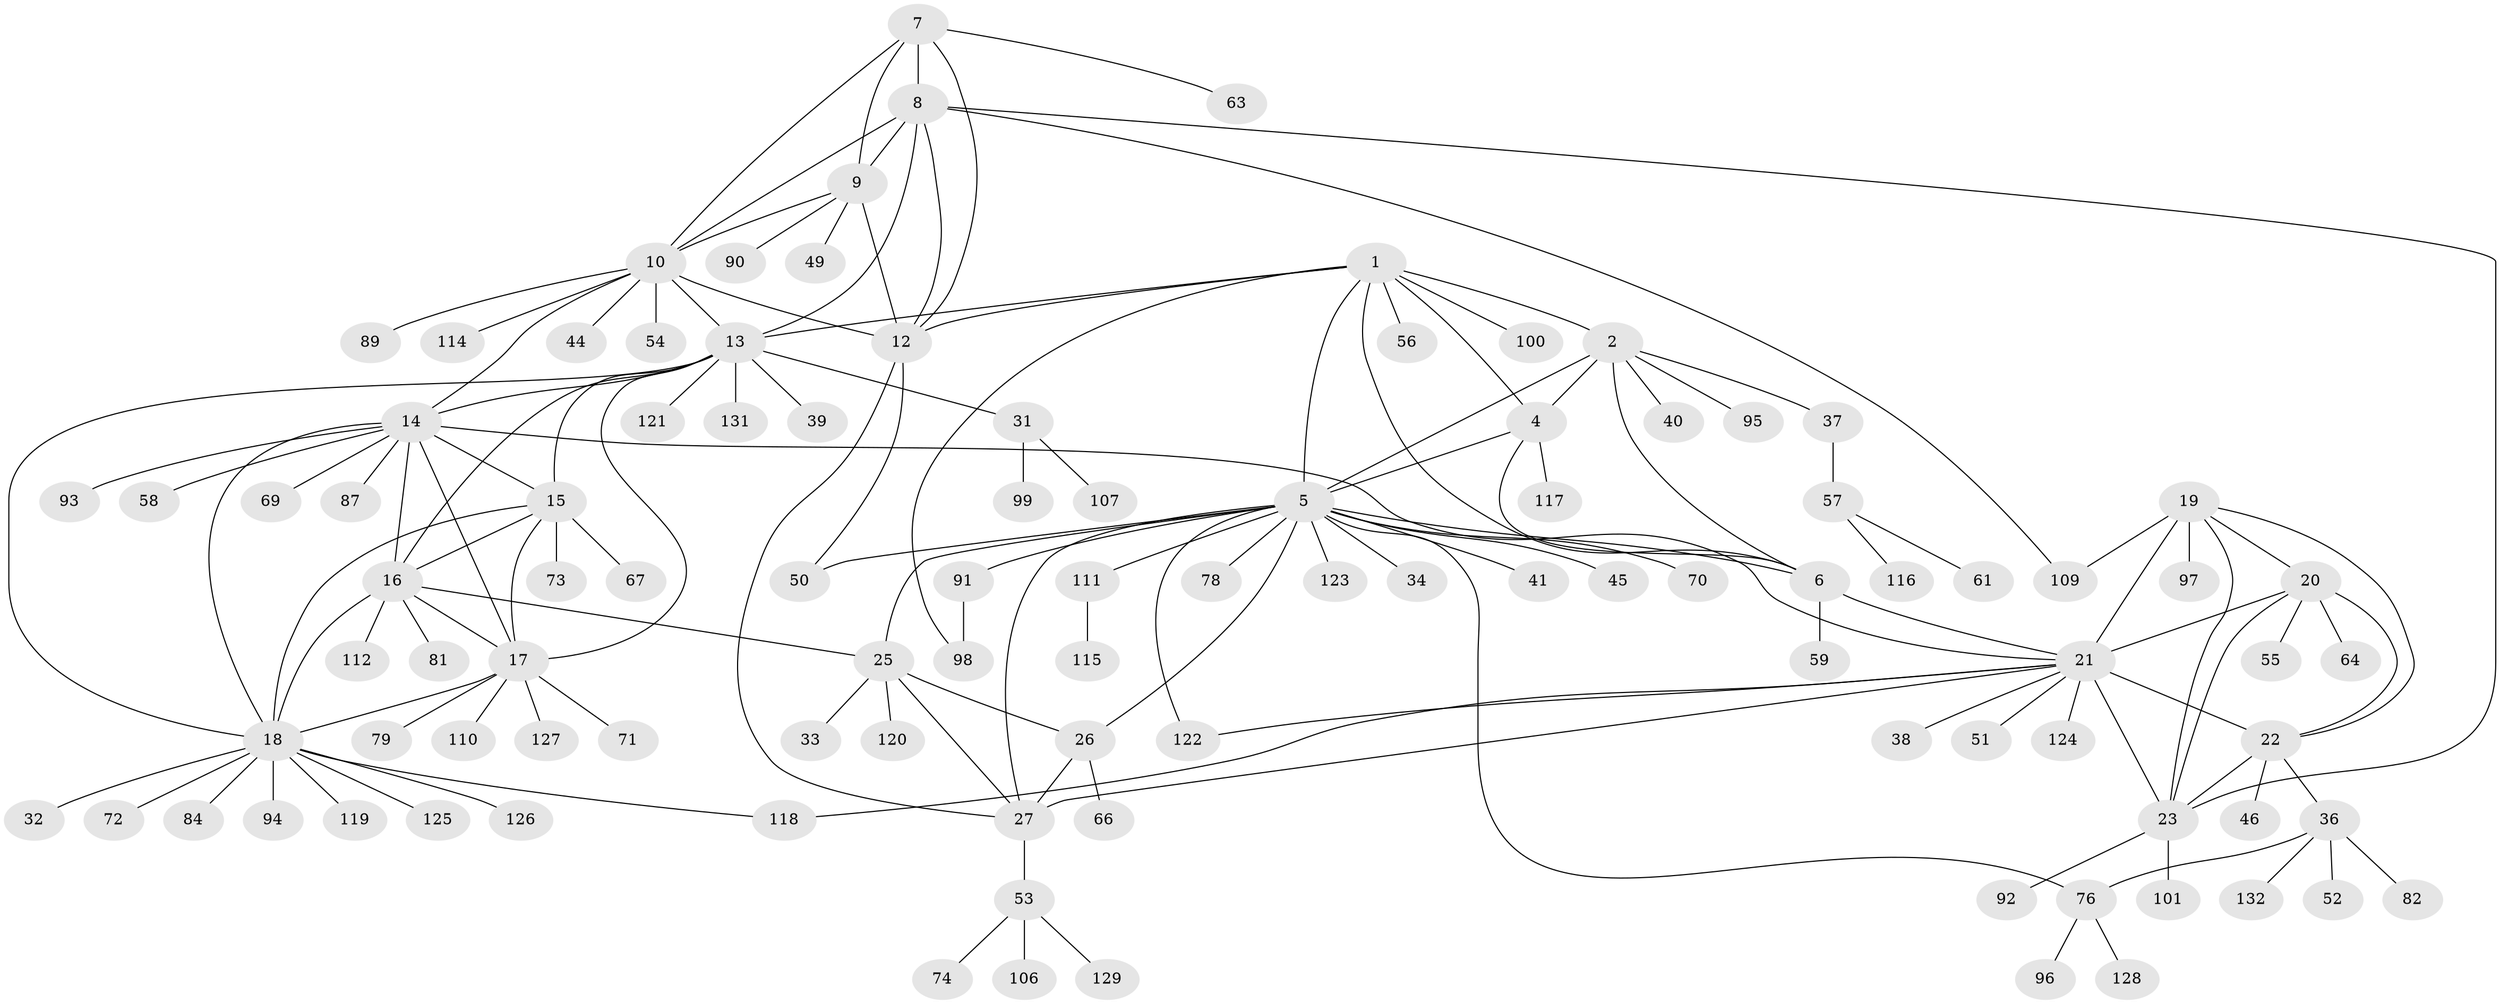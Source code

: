 // Generated by graph-tools (version 1.1) at 2025/24/03/03/25 07:24:16]
// undirected, 103 vertices, 147 edges
graph export_dot {
graph [start="1"]
  node [color=gray90,style=filled];
  1 [super="+108"];
  2 [super="+3"];
  4 [super="+104"];
  5 [super="+29"];
  6 [super="+68"];
  7 [super="+35"];
  8 [super="+11"];
  9 [super="+60"];
  10 [super="+47"];
  12 [super="+103"];
  13 [super="+105"];
  14 [super="+62"];
  15 [super="+77"];
  16 [super="+65"];
  17 [super="+48"];
  18 [super="+80"];
  19;
  20 [super="+83"];
  21 [super="+24"];
  22;
  23 [super="+113"];
  25 [super="+43"];
  26 [super="+28"];
  27 [super="+30"];
  31;
  32;
  33;
  34;
  36 [super="+86"];
  37;
  38;
  39;
  40;
  41 [super="+42"];
  44;
  45;
  46;
  49;
  50;
  51;
  52;
  53 [super="+75"];
  54;
  55;
  56;
  57;
  58;
  59 [super="+88"];
  61;
  63;
  64 [super="+85"];
  66;
  67;
  69;
  70;
  71;
  72;
  73;
  74;
  76 [super="+102"];
  78;
  79;
  81;
  82;
  84;
  87;
  89;
  90;
  91;
  92;
  93;
  94;
  95;
  96;
  97;
  98;
  99;
  100;
  101;
  106;
  107;
  109;
  110;
  111 [super="+133"];
  112;
  114;
  115;
  116;
  117;
  118;
  119;
  120;
  121;
  122;
  123;
  124;
  125;
  126 [super="+130"];
  127;
  128;
  129;
  131;
  132;
  1 -- 2 [weight=2];
  1 -- 4;
  1 -- 5;
  1 -- 6;
  1 -- 12;
  1 -- 13;
  1 -- 56;
  1 -- 98;
  1 -- 100;
  2 -- 4 [weight=2];
  2 -- 5 [weight=2];
  2 -- 6 [weight=2];
  2 -- 37;
  2 -- 40;
  2 -- 95;
  4 -- 5;
  4 -- 6;
  4 -- 117;
  5 -- 6;
  5 -- 41;
  5 -- 50;
  5 -- 70;
  5 -- 78;
  5 -- 123;
  5 -- 34;
  5 -- 122;
  5 -- 91;
  5 -- 76;
  5 -- 45;
  5 -- 111;
  5 -- 25;
  5 -- 26 [weight=2];
  5 -- 27 [weight=2];
  6 -- 21;
  6 -- 59;
  7 -- 8 [weight=2];
  7 -- 9;
  7 -- 10;
  7 -- 12;
  7 -- 63;
  8 -- 9 [weight=2];
  8 -- 10 [weight=2];
  8 -- 12 [weight=2];
  8 -- 23;
  8 -- 13;
  8 -- 109;
  9 -- 10;
  9 -- 12;
  9 -- 49;
  9 -- 90;
  10 -- 12;
  10 -- 44;
  10 -- 54;
  10 -- 89;
  10 -- 114;
  10 -- 14;
  10 -- 13;
  12 -- 27;
  12 -- 50;
  13 -- 14;
  13 -- 15;
  13 -- 16;
  13 -- 17;
  13 -- 18;
  13 -- 31;
  13 -- 39;
  13 -- 131;
  13 -- 121;
  14 -- 15;
  14 -- 16;
  14 -- 17;
  14 -- 18;
  14 -- 21;
  14 -- 58;
  14 -- 93;
  14 -- 69;
  14 -- 87;
  15 -- 16;
  15 -- 17;
  15 -- 18;
  15 -- 67;
  15 -- 73;
  16 -- 17;
  16 -- 18;
  16 -- 25;
  16 -- 81;
  16 -- 112;
  17 -- 18;
  17 -- 71;
  17 -- 79;
  17 -- 110;
  17 -- 127;
  18 -- 32;
  18 -- 72;
  18 -- 84;
  18 -- 94;
  18 -- 118;
  18 -- 119;
  18 -- 125;
  18 -- 126;
  19 -- 20;
  19 -- 21 [weight=2];
  19 -- 22;
  19 -- 23;
  19 -- 97;
  19 -- 109;
  20 -- 21 [weight=2];
  20 -- 22;
  20 -- 23;
  20 -- 55;
  20 -- 64;
  21 -- 22 [weight=2];
  21 -- 23 [weight=2];
  21 -- 38;
  21 -- 51;
  21 -- 118;
  21 -- 122;
  21 -- 124;
  21 -- 27;
  22 -- 23;
  22 -- 36;
  22 -- 46;
  23 -- 92;
  23 -- 101;
  25 -- 26 [weight=2];
  25 -- 27 [weight=2];
  25 -- 33;
  25 -- 120;
  26 -- 27 [weight=4];
  26 -- 66;
  27 -- 53;
  31 -- 99;
  31 -- 107;
  36 -- 52;
  36 -- 76;
  36 -- 82;
  36 -- 132;
  37 -- 57;
  53 -- 74;
  53 -- 129;
  53 -- 106;
  57 -- 61;
  57 -- 116;
  76 -- 96;
  76 -- 128;
  91 -- 98;
  111 -- 115;
}
